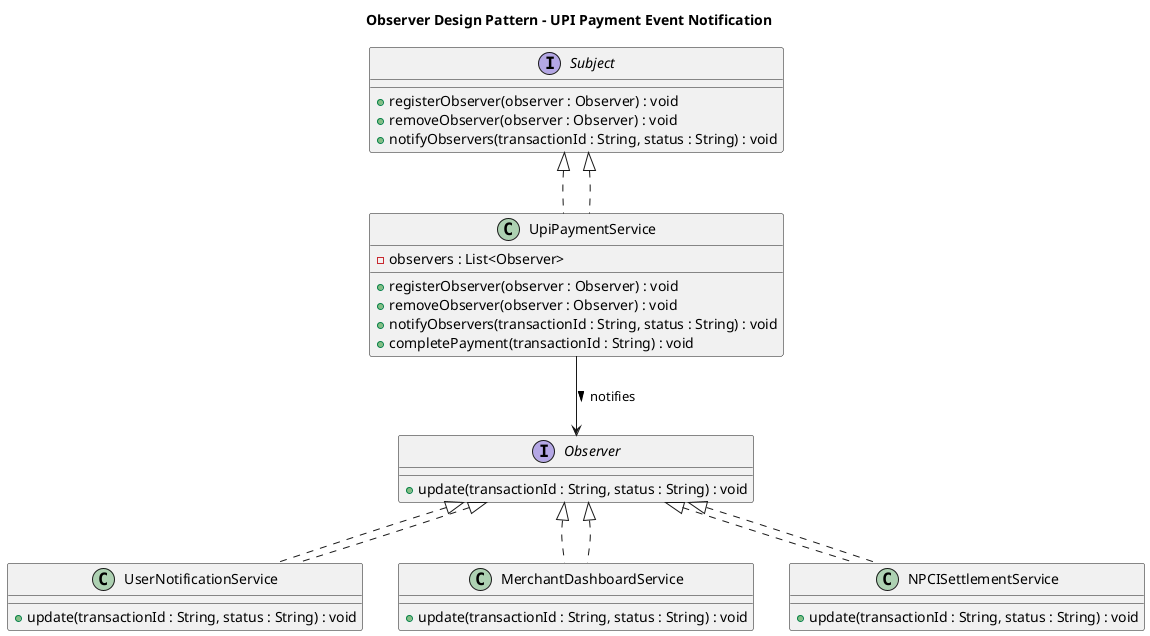 @startuml
title Observer Design Pattern - UPI Payment Event Notification

interface Observer {
    + update(transactionId : String, status : String) : void
}

interface Subject {
    + registerObserver(observer : Observer) : void
    + removeObserver(observer : Observer) : void
    + notifyObservers(transactionId : String, status : String) : void
}

class UpiPaymentService implements Subject {
    - observers : List<Observer>
    + registerObserver(observer : Observer) : void
    + removeObserver(observer : Observer) : void
    + notifyObservers(transactionId : String, status : String) : void
    + completePayment(transactionId : String) : void
}

class UserNotificationService implements Observer {
    + update(transactionId : String, status : String) : void
}

class MerchantDashboardService implements Observer {
    + update(transactionId : String, status : String) : void
}

class NPCISettlementService implements Observer {
    + update(transactionId : String, status : String) : void
}

UpiPaymentService --> Observer : notifies >
Observer <|.. UserNotificationService
Observer <|.. MerchantDashboardService
Observer <|.. NPCISettlementService
Subject <|.. UpiPaymentService

@enduml
